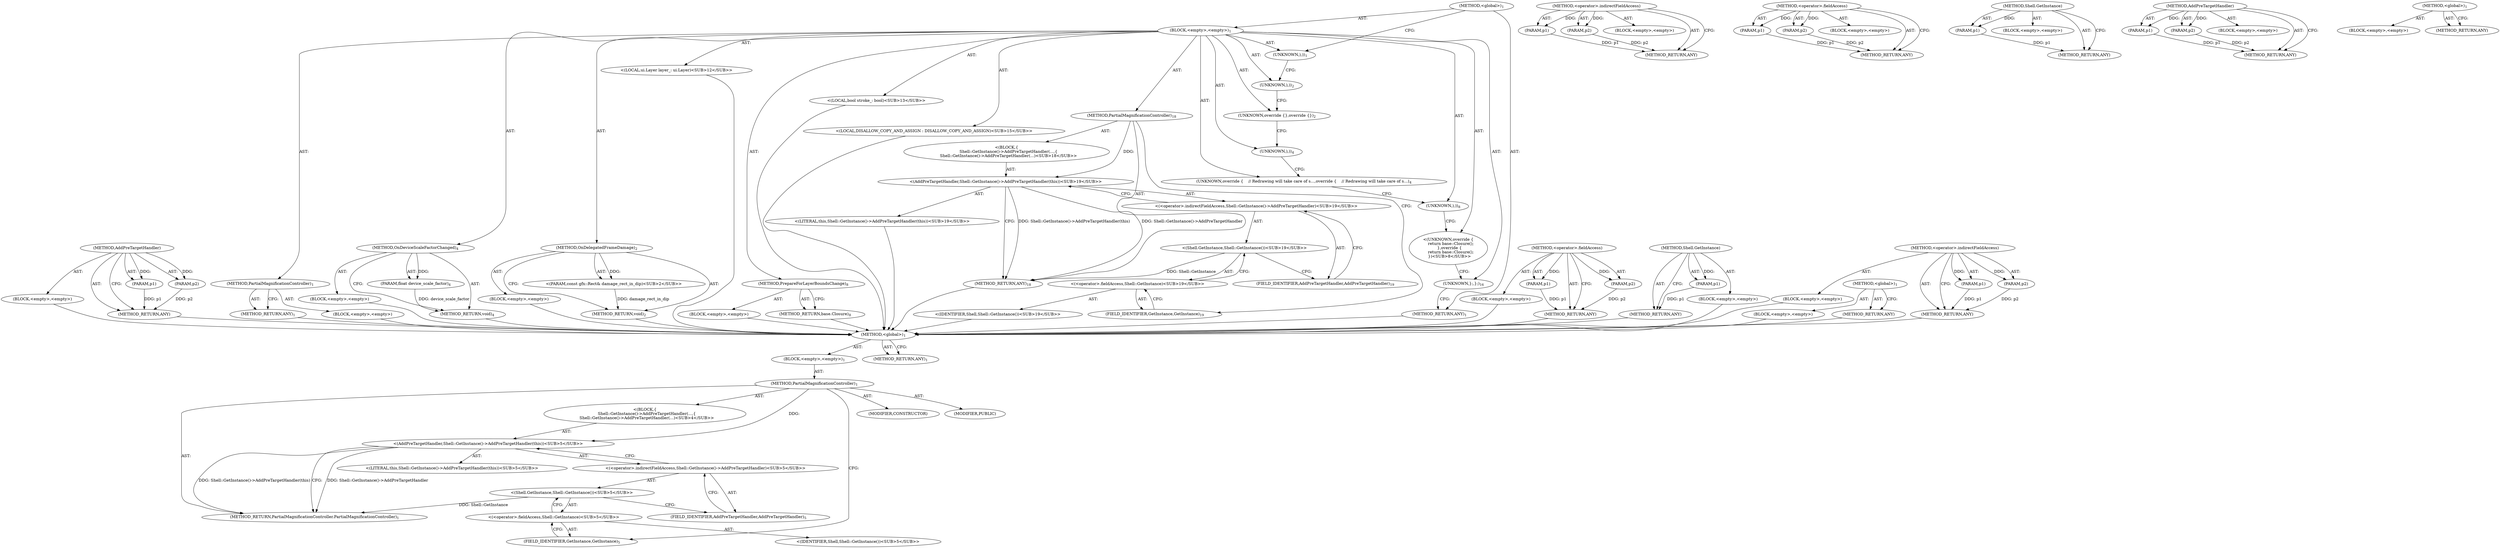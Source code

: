 digraph "&lt;operator&gt;.indirectFieldAccess" {
vulnerable_6 [label=<(METHOD,&lt;global&gt;)<SUB>1</SUB>>];
vulnerable_7 [label=<(BLOCK,&lt;empty&gt;,&lt;empty&gt;)<SUB>1</SUB>>];
vulnerable_8 [label=<(METHOD,PartialMagnificationController)<SUB>1</SUB>>];
vulnerable_9 [label="<(BLOCK,{
   Shell::GetInstance()-&gt;AddPreTargetHandler(...,{
   Shell::GetInstance()-&gt;AddPreTargetHandler(...)<SUB>4</SUB>>"];
vulnerable_10 [label="<(AddPreTargetHandler,Shell::GetInstance()-&gt;AddPreTargetHandler(this))<SUB>5</SUB>>"];
vulnerable_11 [label="<(&lt;operator&gt;.indirectFieldAccess,Shell::GetInstance()-&gt;AddPreTargetHandler)<SUB>5</SUB>>"];
vulnerable_12 [label="<(Shell.GetInstance,Shell::GetInstance())<SUB>5</SUB>>"];
vulnerable_13 [label="<(&lt;operator&gt;.fieldAccess,Shell::GetInstance)<SUB>5</SUB>>"];
vulnerable_14 [label="<(IDENTIFIER,Shell,Shell::GetInstance())<SUB>5</SUB>>"];
vulnerable_15 [label=<(FIELD_IDENTIFIER,GetInstance,GetInstance)<SUB>5</SUB>>];
vulnerable_16 [label=<(FIELD_IDENTIFIER,AddPreTargetHandler,AddPreTargetHandler)<SUB>5</SUB>>];
vulnerable_17 [label="<(LITERAL,this,Shell::GetInstance()-&gt;AddPreTargetHandler(this))<SUB>5</SUB>>"];
vulnerable_18 [label=<(MODIFIER,CONSTRUCTOR)>];
vulnerable_19 [label=<(MODIFIER,PUBLIC)>];
vulnerable_20 [label=<(METHOD_RETURN,PartialMagnificationController.PartialMagnificationController)<SUB>1</SUB>>];
vulnerable_22 [label=<(METHOD_RETURN,ANY)<SUB>1</SUB>>];
vulnerable_42 [label=<(METHOD,&lt;operator&gt;.indirectFieldAccess)>];
vulnerable_43 [label=<(PARAM,p1)>];
vulnerable_44 [label=<(PARAM,p2)>];
vulnerable_45 [label=<(BLOCK,&lt;empty&gt;,&lt;empty&gt;)>];
vulnerable_46 [label=<(METHOD_RETURN,ANY)>];
vulnerable_51 [label=<(METHOD,&lt;operator&gt;.fieldAccess)>];
vulnerable_52 [label=<(PARAM,p1)>];
vulnerable_53 [label=<(PARAM,p2)>];
vulnerable_54 [label=<(BLOCK,&lt;empty&gt;,&lt;empty&gt;)>];
vulnerable_55 [label=<(METHOD_RETURN,ANY)>];
vulnerable_47 [label=<(METHOD,Shell.GetInstance)>];
vulnerable_48 [label=<(PARAM,p1)>];
vulnerable_49 [label=<(BLOCK,&lt;empty&gt;,&lt;empty&gt;)>];
vulnerable_50 [label=<(METHOD_RETURN,ANY)>];
vulnerable_37 [label=<(METHOD,AddPreTargetHandler)>];
vulnerable_38 [label=<(PARAM,p1)>];
vulnerable_39 [label=<(PARAM,p2)>];
vulnerable_40 [label=<(BLOCK,&lt;empty&gt;,&lt;empty&gt;)>];
vulnerable_41 [label=<(METHOD_RETURN,ANY)>];
vulnerable_31 [label=<(METHOD,&lt;global&gt;)<SUB>1</SUB>>];
vulnerable_32 [label=<(BLOCK,&lt;empty&gt;,&lt;empty&gt;)>];
vulnerable_33 [label=<(METHOD_RETURN,ANY)>];
fixed_74 [label=<(METHOD,AddPreTargetHandler)>];
fixed_75 [label=<(PARAM,p1)>];
fixed_76 [label=<(PARAM,p2)>];
fixed_77 [label=<(BLOCK,&lt;empty&gt;,&lt;empty&gt;)>];
fixed_78 [label=<(METHOD_RETURN,ANY)>];
fixed_6 [label=<(METHOD,&lt;global&gt;)<SUB>1</SUB>>];
fixed_7 [label=<(BLOCK,&lt;empty&gt;,&lt;empty&gt;)<SUB>1</SUB>>];
fixed_8 [label=<(METHOD,PartialMagnificationController)<SUB>1</SUB>>];
fixed_9 [label=<(BLOCK,&lt;empty&gt;,&lt;empty&gt;)>];
fixed_10 [label=<(METHOD_RETURN,ANY)<SUB>1</SUB>>];
fixed_12 [label=<(UNKNOWN,),))<SUB>1</SUB>>];
fixed_13 [label=<(METHOD,OnDelegatedFrameDamage)<SUB>2</SUB>>];
fixed_14 [label="<(PARAM,const gfx::Rect&amp; damage_rect_in_dip)<SUB>2</SUB>>"];
fixed_15 [label=<(BLOCK,&lt;empty&gt;,&lt;empty&gt;)>];
fixed_16 [label=<(METHOD_RETURN,void)<SUB>2</SUB>>];
fixed_18 [label=<(UNKNOWN,),))<SUB>2</SUB>>];
fixed_19 [label=<(UNKNOWN,override {},override {})<SUB>2</SUB>>];
fixed_20 [label=<(METHOD,OnDeviceScaleFactorChanged)<SUB>4</SUB>>];
fixed_21 [label=<(PARAM,float device_scale_factor)<SUB>4</SUB>>];
fixed_22 [label=<(BLOCK,&lt;empty&gt;,&lt;empty&gt;)>];
fixed_23 [label=<(METHOD_RETURN,void)<SUB>4</SUB>>];
fixed_25 [label=<(UNKNOWN,),))<SUB>4</SUB>>];
fixed_26 [label=<(UNKNOWN,override {
    // Redrawing will take care of s...,override {
    // Redrawing will take care of s...)<SUB>4</SUB>>];
fixed_27 [label=<(METHOD,PrepareForLayerBoundsChange)<SUB>8</SUB>>];
fixed_28 [label=<(BLOCK,&lt;empty&gt;,&lt;empty&gt;)>];
fixed_29 [label=<(METHOD_RETURN,base.Closure)<SUB>8</SUB>>];
fixed_31 [label=<(UNKNOWN,),))<SUB>8</SUB>>];
fixed_32 [label="<(UNKNOWN,override {
    return base::Closure();
  },override {
    return base::Closure();
  })<SUB>8</SUB>>"];
fixed_33 [label="<(LOCAL,ui.Layer layer_: ui.Layer)<SUB>12</SUB>>"];
fixed_34 [label="<(LOCAL,bool stroke_: bool)<SUB>13</SUB>>"];
fixed_35 [label="<(LOCAL,DISALLOW_COPY_AND_ASSIGN : DISALLOW_COPY_AND_ASSIGN)<SUB>15</SUB>>"];
fixed_36 [label=<(UNKNOWN,};,};)<SUB>16</SUB>>];
fixed_37 [label=<(METHOD,PartialMagnificationController)<SUB>18</SUB>>];
fixed_38 [label="<(BLOCK,{
   Shell::GetInstance()-&gt;AddPreTargetHandler(...,{
   Shell::GetInstance()-&gt;AddPreTargetHandler(...)<SUB>18</SUB>>"];
fixed_39 [label="<(AddPreTargetHandler,Shell::GetInstance()-&gt;AddPreTargetHandler(this))<SUB>19</SUB>>"];
fixed_40 [label="<(&lt;operator&gt;.indirectFieldAccess,Shell::GetInstance()-&gt;AddPreTargetHandler)<SUB>19</SUB>>"];
fixed_41 [label="<(Shell.GetInstance,Shell::GetInstance())<SUB>19</SUB>>"];
fixed_42 [label="<(&lt;operator&gt;.fieldAccess,Shell::GetInstance)<SUB>19</SUB>>"];
fixed_43 [label="<(IDENTIFIER,Shell,Shell::GetInstance())<SUB>19</SUB>>"];
fixed_44 [label=<(FIELD_IDENTIFIER,GetInstance,GetInstance)<SUB>19</SUB>>];
fixed_45 [label=<(FIELD_IDENTIFIER,AddPreTargetHandler,AddPreTargetHandler)<SUB>19</SUB>>];
fixed_46 [label="<(LITERAL,this,Shell::GetInstance()-&gt;AddPreTargetHandler(this))<SUB>19</SUB>>"];
fixed_47 [label=<(METHOD_RETURN,ANY)<SUB>18</SUB>>];
fixed_49 [label=<(METHOD_RETURN,ANY)<SUB>1</SUB>>];
fixed_88 [label=<(METHOD,&lt;operator&gt;.fieldAccess)>];
fixed_89 [label=<(PARAM,p1)>];
fixed_90 [label=<(PARAM,p2)>];
fixed_91 [label=<(BLOCK,&lt;empty&gt;,&lt;empty&gt;)>];
fixed_92 [label=<(METHOD_RETURN,ANY)>];
fixed_84 [label=<(METHOD,Shell.GetInstance)>];
fixed_85 [label=<(PARAM,p1)>];
fixed_86 [label=<(BLOCK,&lt;empty&gt;,&lt;empty&gt;)>];
fixed_87 [label=<(METHOD_RETURN,ANY)>];
fixed_68 [label=<(METHOD,&lt;global&gt;)<SUB>1</SUB>>];
fixed_69 [label=<(BLOCK,&lt;empty&gt;,&lt;empty&gt;)>];
fixed_70 [label=<(METHOD_RETURN,ANY)>];
fixed_79 [label=<(METHOD,&lt;operator&gt;.indirectFieldAccess)>];
fixed_80 [label=<(PARAM,p1)>];
fixed_81 [label=<(PARAM,p2)>];
fixed_82 [label=<(BLOCK,&lt;empty&gt;,&lt;empty&gt;)>];
fixed_83 [label=<(METHOD_RETURN,ANY)>];
vulnerable_6 -> vulnerable_7  [key=0, label="AST: "];
vulnerable_6 -> vulnerable_22  [key=0, label="AST: "];
vulnerable_6 -> vulnerable_22  [key=1, label="CFG: "];
vulnerable_7 -> vulnerable_8  [key=0, label="AST: "];
vulnerable_8 -> vulnerable_9  [key=0, label="AST: "];
vulnerable_8 -> vulnerable_18  [key=0, label="AST: "];
vulnerable_8 -> vulnerable_19  [key=0, label="AST: "];
vulnerable_8 -> vulnerable_20  [key=0, label="AST: "];
vulnerable_8 -> vulnerable_15  [key=0, label="CFG: "];
vulnerable_8 -> vulnerable_10  [key=0, label="DDG: "];
vulnerable_9 -> vulnerable_10  [key=0, label="AST: "];
vulnerable_10 -> vulnerable_11  [key=0, label="AST: "];
vulnerable_10 -> vulnerable_17  [key=0, label="AST: "];
vulnerable_10 -> vulnerable_20  [key=0, label="CFG: "];
vulnerable_10 -> vulnerable_20  [key=1, label="DDG: Shell::GetInstance()-&gt;AddPreTargetHandler"];
vulnerable_10 -> vulnerable_20  [key=2, label="DDG: Shell::GetInstance()-&gt;AddPreTargetHandler(this)"];
vulnerable_11 -> vulnerable_12  [key=0, label="AST: "];
vulnerable_11 -> vulnerable_16  [key=0, label="AST: "];
vulnerable_11 -> vulnerable_10  [key=0, label="CFG: "];
vulnerable_12 -> vulnerable_13  [key=0, label="AST: "];
vulnerable_12 -> vulnerable_16  [key=0, label="CFG: "];
vulnerable_12 -> vulnerable_20  [key=0, label="DDG: Shell::GetInstance"];
vulnerable_13 -> vulnerable_14  [key=0, label="AST: "];
vulnerable_13 -> vulnerable_15  [key=0, label="AST: "];
vulnerable_13 -> vulnerable_12  [key=0, label="CFG: "];
vulnerable_15 -> vulnerable_13  [key=0, label="CFG: "];
vulnerable_16 -> vulnerable_11  [key=0, label="CFG: "];
vulnerable_42 -> vulnerable_43  [key=0, label="AST: "];
vulnerable_42 -> vulnerable_43  [key=1, label="DDG: "];
vulnerable_42 -> vulnerable_45  [key=0, label="AST: "];
vulnerable_42 -> vulnerable_44  [key=0, label="AST: "];
vulnerable_42 -> vulnerable_44  [key=1, label="DDG: "];
vulnerable_42 -> vulnerable_46  [key=0, label="AST: "];
vulnerable_42 -> vulnerable_46  [key=1, label="CFG: "];
vulnerable_43 -> vulnerable_46  [key=0, label="DDG: p1"];
vulnerable_44 -> vulnerable_46  [key=0, label="DDG: p2"];
vulnerable_51 -> vulnerable_52  [key=0, label="AST: "];
vulnerable_51 -> vulnerable_52  [key=1, label="DDG: "];
vulnerable_51 -> vulnerable_54  [key=0, label="AST: "];
vulnerable_51 -> vulnerable_53  [key=0, label="AST: "];
vulnerable_51 -> vulnerable_53  [key=1, label="DDG: "];
vulnerable_51 -> vulnerable_55  [key=0, label="AST: "];
vulnerable_51 -> vulnerable_55  [key=1, label="CFG: "];
vulnerable_52 -> vulnerable_55  [key=0, label="DDG: p1"];
vulnerable_53 -> vulnerable_55  [key=0, label="DDG: p2"];
vulnerable_47 -> vulnerable_48  [key=0, label="AST: "];
vulnerable_47 -> vulnerable_48  [key=1, label="DDG: "];
vulnerable_47 -> vulnerable_49  [key=0, label="AST: "];
vulnerable_47 -> vulnerable_50  [key=0, label="AST: "];
vulnerable_47 -> vulnerable_50  [key=1, label="CFG: "];
vulnerable_48 -> vulnerable_50  [key=0, label="DDG: p1"];
vulnerable_37 -> vulnerable_38  [key=0, label="AST: "];
vulnerable_37 -> vulnerable_38  [key=1, label="DDG: "];
vulnerable_37 -> vulnerable_40  [key=0, label="AST: "];
vulnerable_37 -> vulnerable_39  [key=0, label="AST: "];
vulnerable_37 -> vulnerable_39  [key=1, label="DDG: "];
vulnerable_37 -> vulnerable_41  [key=0, label="AST: "];
vulnerable_37 -> vulnerable_41  [key=1, label="CFG: "];
vulnerable_38 -> vulnerable_41  [key=0, label="DDG: p1"];
vulnerable_39 -> vulnerable_41  [key=0, label="DDG: p2"];
vulnerable_31 -> vulnerable_32  [key=0, label="AST: "];
vulnerable_31 -> vulnerable_33  [key=0, label="AST: "];
vulnerable_31 -> vulnerable_33  [key=1, label="CFG: "];
fixed_74 -> fixed_75  [key=0, label="AST: "];
fixed_74 -> fixed_75  [key=1, label="DDG: "];
fixed_74 -> fixed_77  [key=0, label="AST: "];
fixed_74 -> fixed_76  [key=0, label="AST: "];
fixed_74 -> fixed_76  [key=1, label="DDG: "];
fixed_74 -> fixed_78  [key=0, label="AST: "];
fixed_74 -> fixed_78  [key=1, label="CFG: "];
fixed_75 -> fixed_78  [key=0, label="DDG: p1"];
fixed_76 -> fixed_78  [key=0, label="DDG: p2"];
fixed_77 -> vulnerable_6  [key=0];
fixed_78 -> vulnerable_6  [key=0];
fixed_6 -> fixed_7  [key=0, label="AST: "];
fixed_6 -> fixed_49  [key=0, label="AST: "];
fixed_6 -> fixed_12  [key=0, label="CFG: "];
fixed_7 -> fixed_8  [key=0, label="AST: "];
fixed_7 -> fixed_12  [key=0, label="AST: "];
fixed_7 -> fixed_13  [key=0, label="AST: "];
fixed_7 -> fixed_18  [key=0, label="AST: "];
fixed_7 -> fixed_19  [key=0, label="AST: "];
fixed_7 -> fixed_20  [key=0, label="AST: "];
fixed_7 -> fixed_25  [key=0, label="AST: "];
fixed_7 -> fixed_26  [key=0, label="AST: "];
fixed_7 -> fixed_27  [key=0, label="AST: "];
fixed_7 -> fixed_31  [key=0, label="AST: "];
fixed_7 -> fixed_32  [key=0, label="AST: "];
fixed_7 -> fixed_33  [key=0, label="AST: "];
fixed_7 -> fixed_34  [key=0, label="AST: "];
fixed_7 -> fixed_35  [key=0, label="AST: "];
fixed_7 -> fixed_36  [key=0, label="AST: "];
fixed_7 -> fixed_37  [key=0, label="AST: "];
fixed_8 -> fixed_9  [key=0, label="AST: "];
fixed_8 -> fixed_10  [key=0, label="AST: "];
fixed_8 -> fixed_10  [key=1, label="CFG: "];
fixed_9 -> vulnerable_6  [key=0];
fixed_10 -> vulnerable_6  [key=0];
fixed_12 -> fixed_18  [key=0, label="CFG: "];
fixed_13 -> fixed_14  [key=0, label="AST: "];
fixed_13 -> fixed_14  [key=1, label="DDG: "];
fixed_13 -> fixed_15  [key=0, label="AST: "];
fixed_13 -> fixed_16  [key=0, label="AST: "];
fixed_13 -> fixed_16  [key=1, label="CFG: "];
fixed_14 -> fixed_16  [key=0, label="DDG: damage_rect_in_dip"];
fixed_15 -> vulnerable_6  [key=0];
fixed_16 -> vulnerable_6  [key=0];
fixed_18 -> fixed_19  [key=0, label="CFG: "];
fixed_19 -> fixed_25  [key=0, label="CFG: "];
fixed_20 -> fixed_21  [key=0, label="AST: "];
fixed_20 -> fixed_21  [key=1, label="DDG: "];
fixed_20 -> fixed_22  [key=0, label="AST: "];
fixed_20 -> fixed_23  [key=0, label="AST: "];
fixed_20 -> fixed_23  [key=1, label="CFG: "];
fixed_21 -> fixed_23  [key=0, label="DDG: device_scale_factor"];
fixed_22 -> vulnerable_6  [key=0];
fixed_23 -> vulnerable_6  [key=0];
fixed_25 -> fixed_26  [key=0, label="CFG: "];
fixed_26 -> fixed_31  [key=0, label="CFG: "];
fixed_27 -> fixed_28  [key=0, label="AST: "];
fixed_27 -> fixed_29  [key=0, label="AST: "];
fixed_27 -> fixed_29  [key=1, label="CFG: "];
fixed_28 -> vulnerable_6  [key=0];
fixed_29 -> vulnerable_6  [key=0];
fixed_31 -> fixed_32  [key=0, label="CFG: "];
fixed_32 -> fixed_36  [key=0, label="CFG: "];
fixed_33 -> vulnerable_6  [key=0];
fixed_34 -> vulnerable_6  [key=0];
fixed_35 -> vulnerable_6  [key=0];
fixed_36 -> fixed_49  [key=0, label="CFG: "];
fixed_37 -> fixed_38  [key=0, label="AST: "];
fixed_37 -> fixed_47  [key=0, label="AST: "];
fixed_37 -> fixed_44  [key=0, label="CFG: "];
fixed_37 -> fixed_39  [key=0, label="DDG: "];
fixed_38 -> fixed_39  [key=0, label="AST: "];
fixed_39 -> fixed_40  [key=0, label="AST: "];
fixed_39 -> fixed_46  [key=0, label="AST: "];
fixed_39 -> fixed_47  [key=0, label="CFG: "];
fixed_39 -> fixed_47  [key=1, label="DDG: Shell::GetInstance()-&gt;AddPreTargetHandler"];
fixed_39 -> fixed_47  [key=2, label="DDG: Shell::GetInstance()-&gt;AddPreTargetHandler(this)"];
fixed_40 -> fixed_41  [key=0, label="AST: "];
fixed_40 -> fixed_45  [key=0, label="AST: "];
fixed_40 -> fixed_39  [key=0, label="CFG: "];
fixed_41 -> fixed_42  [key=0, label="AST: "];
fixed_41 -> fixed_45  [key=0, label="CFG: "];
fixed_41 -> fixed_47  [key=0, label="DDG: Shell::GetInstance"];
fixed_42 -> fixed_43  [key=0, label="AST: "];
fixed_42 -> fixed_44  [key=0, label="AST: "];
fixed_42 -> fixed_41  [key=0, label="CFG: "];
fixed_43 -> vulnerable_6  [key=0];
fixed_44 -> fixed_42  [key=0, label="CFG: "];
fixed_45 -> fixed_40  [key=0, label="CFG: "];
fixed_46 -> vulnerable_6  [key=0];
fixed_47 -> vulnerable_6  [key=0];
fixed_49 -> vulnerable_6  [key=0];
fixed_88 -> fixed_89  [key=0, label="AST: "];
fixed_88 -> fixed_89  [key=1, label="DDG: "];
fixed_88 -> fixed_91  [key=0, label="AST: "];
fixed_88 -> fixed_90  [key=0, label="AST: "];
fixed_88 -> fixed_90  [key=1, label="DDG: "];
fixed_88 -> fixed_92  [key=0, label="AST: "];
fixed_88 -> fixed_92  [key=1, label="CFG: "];
fixed_89 -> fixed_92  [key=0, label="DDG: p1"];
fixed_90 -> fixed_92  [key=0, label="DDG: p2"];
fixed_91 -> vulnerable_6  [key=0];
fixed_92 -> vulnerable_6  [key=0];
fixed_84 -> fixed_85  [key=0, label="AST: "];
fixed_84 -> fixed_85  [key=1, label="DDG: "];
fixed_84 -> fixed_86  [key=0, label="AST: "];
fixed_84 -> fixed_87  [key=0, label="AST: "];
fixed_84 -> fixed_87  [key=1, label="CFG: "];
fixed_85 -> fixed_87  [key=0, label="DDG: p1"];
fixed_86 -> vulnerable_6  [key=0];
fixed_87 -> vulnerable_6  [key=0];
fixed_68 -> fixed_69  [key=0, label="AST: "];
fixed_68 -> fixed_70  [key=0, label="AST: "];
fixed_68 -> fixed_70  [key=1, label="CFG: "];
fixed_69 -> vulnerable_6  [key=0];
fixed_70 -> vulnerable_6  [key=0];
fixed_79 -> fixed_80  [key=0, label="AST: "];
fixed_79 -> fixed_80  [key=1, label="DDG: "];
fixed_79 -> fixed_82  [key=0, label="AST: "];
fixed_79 -> fixed_81  [key=0, label="AST: "];
fixed_79 -> fixed_81  [key=1, label="DDG: "];
fixed_79 -> fixed_83  [key=0, label="AST: "];
fixed_79 -> fixed_83  [key=1, label="CFG: "];
fixed_80 -> fixed_83  [key=0, label="DDG: p1"];
fixed_81 -> fixed_83  [key=0, label="DDG: p2"];
fixed_82 -> vulnerable_6  [key=0];
fixed_83 -> vulnerable_6  [key=0];
}

